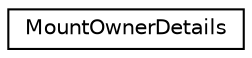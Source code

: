 digraph "Graphical Class Hierarchy"
{
 // LATEX_PDF_SIZE
  edge [fontname="Helvetica",fontsize="10",labelfontname="Helvetica",labelfontsize="10"];
  node [fontname="Helvetica",fontsize="10",shape=record];
  rankdir="LR";
  Node0 [label="MountOwnerDetails",height=0.2,width=0.4,color="black", fillcolor="white", style="filled",URL="$classMountOwnerDetails.html",tooltip="Class that represents mount ownership and whether to apply recursively."];
}
